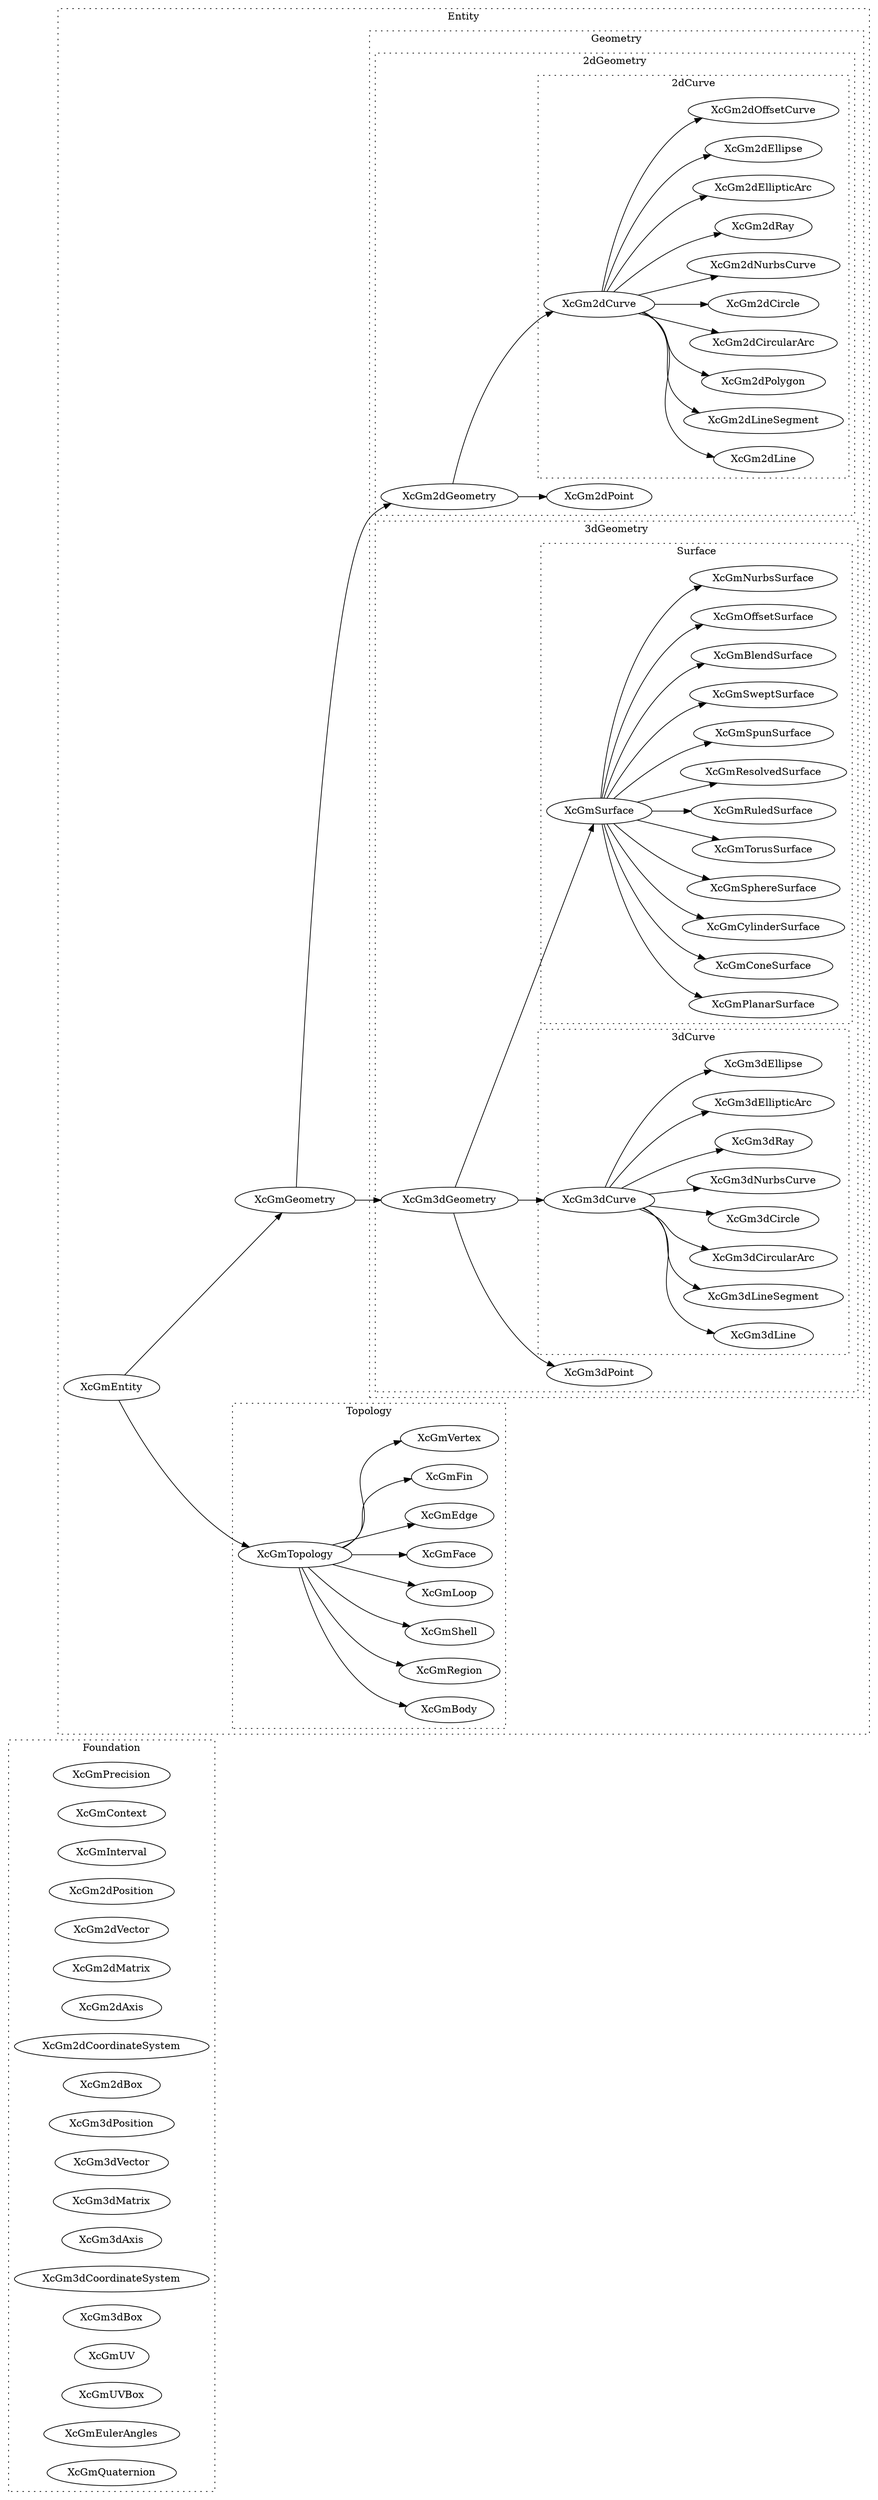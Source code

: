 digraph XcGm {
   rankdir = LR;

  subgraph cluster_foundation {
    label="Foundation";
    graph[style=dotted];

    XcGmPrecision;
    XcGmContext;
    XcGmInterval;
    
    XcGm2dPosition;
    XcGm2dVector;
    XcGm2dMatrix;
    XcGm2dAxis;
    XcGm2dCoordinateSystem;
    XcGm2dBox;

    XcGm3dPosition;
    XcGm3dVector;
    XcGm3dMatrix;
    XcGm3dAxis;
    XcGm3dCoordinateSystem;
    XcGm3dBox;

    XcGmUV;
    XcGmUVBox;

    XcGmEulerAngles;
    XcGmQuaternion;
  }
 
  subgraph cluster_entity {
    label="Entity";
    graph[style=dotted];
    
    XcGmEntity->XcGmTopology;
    subgraph cluster_topology {
      label="Topology";
      graph[style=dotted];
      XcGmTopology->XcGmBody;
      XcGmTopology->XcGmRegion;
      XcGmTopology->XcGmShell;
      XcGmTopology->XcGmLoop;
      XcGmTopology->XcGmFace;
      XcGmTopology->XcGmEdge;
      XcGmTopology->XcGmFin;
      XcGmTopology->XcGmVertex;
    }
    
    XcGmEntity->XcGmGeometry;
    XcGmGeometry->XcGm2dGeometry;
    XcGmGeometry->XcGm3dGeometry;

    subgraph cluster_geometry {
      label="Geometry";
      graph[style=dotted];

      subgraph cluster_2dgeometry {
        label="2dGeometry";
        graph[style=dotted];      

        XcGm2dGeometry->XcGm2dPoint;
        XcGm2dGeometry->XcGm2dCurve;
        
        subgraph cluster_2dcurve {
          label="2dCurve";
          graph[style=dotted];
          XcGm2dCurve->XcGm2dLine;
          XcGm2dCurve->XcGm2dLineSegment;
          XcGm2dCurve->XcGm2dPolygon;
          XcGm2dCurve->XcGm2dCircularArc;
          XcGm2dCurve->XcGm2dCircle;
          XcGm2dCurve->XcGm2dNurbsCurve;
          XcGm2dCurve->XcGm2dRay;
          XcGm2dCurve->XcGm2dEllipticArc;
          XcGm2dCurve->XcGm2dEllipse;
          XcGm2dCurve->XcGm2dOffsetCurve;
        }
      }

      subgraph cluster_3dgeometry {
        label="3dGeometry";
        graph[style=dotted];      

        XcGm3dGeometry->XcGm3dPoint;
        XcGm3dGeometry->XcGm3dCurve;
        XcGm3dGeometry->XcGmSurface;

        subgraph cluster_3dcurve {
          label="3dCurve";
          graph[style=dotted];
          XcGm3dCurve->XcGm3dLine;
          XcGm3dCurve->XcGm3dLineSegment;
          XcGm3dCurve->XcGm3dCircularArc;
          XcGm3dCurve->XcGm3dCircle;
          XcGm3dCurve->XcGm3dNurbsCurve;
          XcGm3dCurve->XcGm3dRay;
          XcGm3dCurve->XcGm3dEllipticArc;
          XcGm3dCurve->XcGm3dEllipse;
        }
        
        subgraph cluster_surface {
          label="Surface";
          graph[style=dotted];
          XcGmSurface->XcGmPlanarSurface;
          XcGmSurface->XcGmConeSurface;
          XcGmSurface->XcGmCylinderSurface;
          XcGmSurface->XcGmSphereSurface;
          XcGmSurface->XcGmTorusSurface;
          XcGmSurface->XcGmRuledSurface;
          XcGmSurface->XcGmResolvedSurface;
          XcGmSurface->XcGmSpunSurface;
          XcGmSurface->XcGmSweptSurface;
          XcGmSurface->XcGmBlendSurface;
          XcGmSurface->XcGmOffsetSurface;
          XcGmSurface->XcGmNurbsSurface;
        }
      }
    }
 }
}
